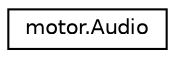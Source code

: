 digraph "Gráfico de Hierarquia de Classes"
{
  edge [fontname="Helvetica",fontsize="10",labelfontname="Helvetica",labelfontsize="10"];
  node [fontname="Helvetica",fontsize="10",shape=record];
  rankdir="LR";
  Node1 [label="motor.Audio",height=0.2,width=0.4,color="black", fillcolor="white", style="filled",URL="$classmotor_1_1Audio.html",tooltip="Faz a interface com o audio do pygames. "];
}
